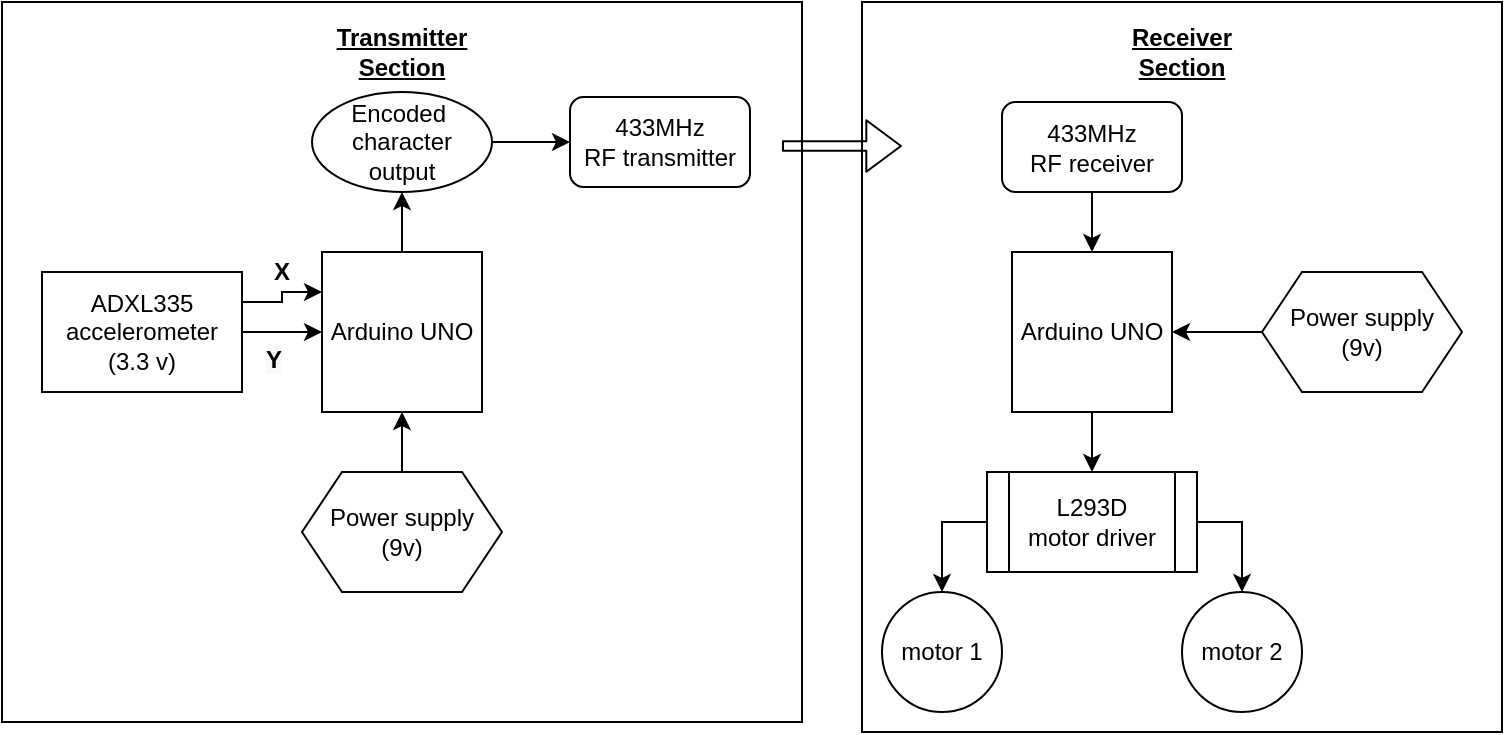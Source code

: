 <mxfile version="14.5.7" type="device"><diagram id="h8nvF5YB8zcJRpdYgav2" name="Page-1"><mxGraphModel dx="1038" dy="580" grid="1" gridSize="10" guides="1" tooltips="1" connect="1" arrows="1" fold="1" page="1" pageScale="1" pageWidth="827" pageHeight="1169" math="0" shadow="0"><root><mxCell id="0"/><mxCell id="1" parent="0"/><mxCell id="nfiE1i5NFEflr0sUgtQT-1" value="" style="group" vertex="1" connectable="0" parent="1"><mxGeometry x="39" y="150" width="750" height="365" as="geometry"/></mxCell><mxCell id="7jnGrT1jsWdNOq1kXLV2-32" value="" style="rounded=0;whiteSpace=wrap;html=1;" parent="nfiE1i5NFEflr0sUgtQT-1" vertex="1"><mxGeometry x="430" width="320" height="365" as="geometry"/></mxCell><mxCell id="7jnGrT1jsWdNOq1kXLV2-30" value="" style="rounded=0;whiteSpace=wrap;html=1;" parent="nfiE1i5NFEflr0sUgtQT-1" vertex="1"><mxGeometry width="400" height="360" as="geometry"/></mxCell><mxCell id="7jnGrT1jsWdNOq1kXLV2-1" value="Arduino UNO" style="whiteSpace=wrap;html=1;aspect=fixed;" parent="nfiE1i5NFEflr0sUgtQT-1" vertex="1"><mxGeometry x="160" y="125" width="80" height="80" as="geometry"/></mxCell><mxCell id="7jnGrT1jsWdNOq1kXLV2-3" style="edgeStyle=orthogonalEdgeStyle;rounded=0;orthogonalLoop=1;jettySize=auto;html=1;exitX=1;exitY=0.25;exitDx=0;exitDy=0;entryX=0;entryY=0.25;entryDx=0;entryDy=0;" parent="nfiE1i5NFEflr0sUgtQT-1" source="7jnGrT1jsWdNOq1kXLV2-2" target="7jnGrT1jsWdNOq1kXLV2-1" edge="1"><mxGeometry relative="1" as="geometry"/></mxCell><mxCell id="7jnGrT1jsWdNOq1kXLV2-4" style="edgeStyle=orthogonalEdgeStyle;rounded=0;orthogonalLoop=1;jettySize=auto;html=1;exitX=1;exitY=0.5;exitDx=0;exitDy=0;entryX=0;entryY=0.5;entryDx=0;entryDy=0;" parent="nfiE1i5NFEflr0sUgtQT-1" source="7jnGrT1jsWdNOq1kXLV2-2" target="7jnGrT1jsWdNOq1kXLV2-1" edge="1"><mxGeometry relative="1" as="geometry"/></mxCell><mxCell id="7jnGrT1jsWdNOq1kXLV2-2" value="ADXL335&lt;br&gt;accelerometer&lt;br&gt;(3.3 v)" style="rounded=0;whiteSpace=wrap;html=1;" parent="nfiE1i5NFEflr0sUgtQT-1" vertex="1"><mxGeometry x="20" y="135" width="100" height="60" as="geometry"/></mxCell><mxCell id="7jnGrT1jsWdNOq1kXLV2-6" value="&lt;b&gt;X&lt;/b&gt;" style="text;html=1;strokeColor=none;fillColor=none;align=center;verticalAlign=middle;whiteSpace=wrap;rounded=0;" parent="nfiE1i5NFEflr0sUgtQT-1" vertex="1"><mxGeometry x="120" y="125" width="40" height="20" as="geometry"/></mxCell><mxCell id="7jnGrT1jsWdNOq1kXLV2-7" value="&lt;b style=&quot;color: rgb(0 , 0 , 0) ; font-family: &amp;#34;helvetica&amp;#34; ; font-size: 12px ; font-style: normal ; letter-spacing: normal ; text-align: center ; text-indent: 0px ; text-transform: none ; word-spacing: 0px ; background-color: rgb(248 , 249 , 250)&quot;&gt;Y&lt;/b&gt;" style="text;whiteSpace=wrap;html=1;" parent="nfiE1i5NFEflr0sUgtQT-1" vertex="1"><mxGeometry x="130" y="165" width="30" height="30" as="geometry"/></mxCell><mxCell id="7jnGrT1jsWdNOq1kXLV2-9" style="edgeStyle=orthogonalEdgeStyle;rounded=0;orthogonalLoop=1;jettySize=auto;html=1;exitX=0.5;exitY=0;exitDx=0;exitDy=0;entryX=0.5;entryY=1;entryDx=0;entryDy=0;" parent="nfiE1i5NFEflr0sUgtQT-1" source="7jnGrT1jsWdNOq1kXLV2-8" target="7jnGrT1jsWdNOq1kXLV2-1" edge="1"><mxGeometry relative="1" as="geometry"/></mxCell><mxCell id="7jnGrT1jsWdNOq1kXLV2-8" value="Power supply&lt;br&gt;(9v)" style="shape=hexagon;perimeter=hexagonPerimeter2;whiteSpace=wrap;html=1;fixedSize=1;" parent="nfiE1i5NFEflr0sUgtQT-1" vertex="1"><mxGeometry x="150" y="235" width="100" height="60" as="geometry"/></mxCell><mxCell id="7jnGrT1jsWdNOq1kXLV2-11" value="Encoded&amp;nbsp;&lt;br&gt;character &lt;br&gt;output" style="ellipse;whiteSpace=wrap;html=1;" parent="nfiE1i5NFEflr0sUgtQT-1" vertex="1"><mxGeometry x="155" y="45" width="90" height="50" as="geometry"/></mxCell><mxCell id="7jnGrT1jsWdNOq1kXLV2-12" style="edgeStyle=orthogonalEdgeStyle;rounded=0;orthogonalLoop=1;jettySize=auto;html=1;exitX=0.5;exitY=0;exitDx=0;exitDy=0;entryX=0.5;entryY=1;entryDx=0;entryDy=0;" parent="nfiE1i5NFEflr0sUgtQT-1" source="7jnGrT1jsWdNOq1kXLV2-1" target="7jnGrT1jsWdNOq1kXLV2-11" edge="1"><mxGeometry relative="1" as="geometry"/></mxCell><mxCell id="7jnGrT1jsWdNOq1kXLV2-13" value="433MHz&lt;br&gt;RF transmitter" style="rounded=1;whiteSpace=wrap;html=1;" parent="nfiE1i5NFEflr0sUgtQT-1" vertex="1"><mxGeometry x="284" y="47.5" width="90" height="45" as="geometry"/></mxCell><mxCell id="7jnGrT1jsWdNOq1kXLV2-14" style="edgeStyle=orthogonalEdgeStyle;rounded=0;orthogonalLoop=1;jettySize=auto;html=1;exitX=1;exitY=0.5;exitDx=0;exitDy=0;entryX=0;entryY=0.5;entryDx=0;entryDy=0;" parent="nfiE1i5NFEflr0sUgtQT-1" source="7jnGrT1jsWdNOq1kXLV2-11" target="7jnGrT1jsWdNOq1kXLV2-13" edge="1"><mxGeometry relative="1" as="geometry"/></mxCell><mxCell id="7jnGrT1jsWdNOq1kXLV2-16" value="" style="shape=flexArrow;endArrow=classic;html=1;width=4.706;endSize=5.447;" parent="nfiE1i5NFEflr0sUgtQT-1" edge="1"><mxGeometry width="50" height="50" relative="1" as="geometry"><mxPoint x="390" y="72.0" as="sourcePoint"/><mxPoint x="450" y="72.0" as="targetPoint"/></mxGeometry></mxCell><mxCell id="7jnGrT1jsWdNOq1kXLV2-19" value="433MHz&lt;br&gt;RF receiver" style="rounded=1;whiteSpace=wrap;html=1;" parent="nfiE1i5NFEflr0sUgtQT-1" vertex="1"><mxGeometry x="500" y="50" width="90" height="45" as="geometry"/></mxCell><mxCell id="7jnGrT1jsWdNOq1kXLV2-20" value="Arduino UNO" style="whiteSpace=wrap;html=1;aspect=fixed;" parent="nfiE1i5NFEflr0sUgtQT-1" vertex="1"><mxGeometry x="505" y="125" width="80" height="80" as="geometry"/></mxCell><mxCell id="7jnGrT1jsWdNOq1kXLV2-21" style="edgeStyle=orthogonalEdgeStyle;rounded=0;orthogonalLoop=1;jettySize=auto;html=1;exitX=0.5;exitY=1;exitDx=0;exitDy=0;entryX=0.5;entryY=0;entryDx=0;entryDy=0;" parent="nfiE1i5NFEflr0sUgtQT-1" source="7jnGrT1jsWdNOq1kXLV2-19" target="7jnGrT1jsWdNOq1kXLV2-20" edge="1"><mxGeometry relative="1" as="geometry"/></mxCell><mxCell id="7jnGrT1jsWdNOq1kXLV2-23" style="edgeStyle=orthogonalEdgeStyle;rounded=0;orthogonalLoop=1;jettySize=auto;html=1;exitX=0;exitY=0.5;exitDx=0;exitDy=0;entryX=1;entryY=0.5;entryDx=0;entryDy=0;" parent="nfiE1i5NFEflr0sUgtQT-1" source="7jnGrT1jsWdNOq1kXLV2-22" target="7jnGrT1jsWdNOq1kXLV2-20" edge="1"><mxGeometry relative="1" as="geometry"/></mxCell><mxCell id="7jnGrT1jsWdNOq1kXLV2-22" value="Power supply&lt;br&gt;(9v)" style="shape=hexagon;perimeter=hexagonPerimeter2;whiteSpace=wrap;html=1;fixedSize=1;" parent="nfiE1i5NFEflr0sUgtQT-1" vertex="1"><mxGeometry x="630" y="135" width="100" height="60" as="geometry"/></mxCell><mxCell id="7jnGrT1jsWdNOq1kXLV2-24" value="L293D&lt;br&gt;motor driver" style="shape=process;whiteSpace=wrap;html=1;backgroundOutline=1;" parent="nfiE1i5NFEflr0sUgtQT-1" vertex="1"><mxGeometry x="492.5" y="235" width="105" height="50" as="geometry"/></mxCell><mxCell id="7jnGrT1jsWdNOq1kXLV2-25" style="edgeStyle=orthogonalEdgeStyle;rounded=0;orthogonalLoop=1;jettySize=auto;html=1;exitX=0.5;exitY=1;exitDx=0;exitDy=0;entryX=0.5;entryY=0;entryDx=0;entryDy=0;" parent="nfiE1i5NFEflr0sUgtQT-1" source="7jnGrT1jsWdNOq1kXLV2-20" target="7jnGrT1jsWdNOq1kXLV2-24" edge="1"><mxGeometry relative="1" as="geometry"/></mxCell><mxCell id="7jnGrT1jsWdNOq1kXLV2-26" value="motor 1" style="ellipse;whiteSpace=wrap;html=1;aspect=fixed;" parent="nfiE1i5NFEflr0sUgtQT-1" vertex="1"><mxGeometry x="440" y="295" width="60" height="60" as="geometry"/></mxCell><mxCell id="7jnGrT1jsWdNOq1kXLV2-28" style="edgeStyle=orthogonalEdgeStyle;rounded=0;orthogonalLoop=1;jettySize=auto;html=1;exitX=0;exitY=0.5;exitDx=0;exitDy=0;entryX=0.5;entryY=0;entryDx=0;entryDy=0;" parent="nfiE1i5NFEflr0sUgtQT-1" source="7jnGrT1jsWdNOq1kXLV2-24" target="7jnGrT1jsWdNOq1kXLV2-26" edge="1"><mxGeometry relative="1" as="geometry"/></mxCell><mxCell id="7jnGrT1jsWdNOq1kXLV2-27" value="motor 2" style="ellipse;whiteSpace=wrap;html=1;aspect=fixed;" parent="nfiE1i5NFEflr0sUgtQT-1" vertex="1"><mxGeometry x="590" y="295" width="60" height="60" as="geometry"/></mxCell><mxCell id="7jnGrT1jsWdNOq1kXLV2-29" style="edgeStyle=orthogonalEdgeStyle;rounded=0;orthogonalLoop=1;jettySize=auto;html=1;exitX=1;exitY=0.5;exitDx=0;exitDy=0;entryX=0.5;entryY=0;entryDx=0;entryDy=0;" parent="nfiE1i5NFEflr0sUgtQT-1" source="7jnGrT1jsWdNOq1kXLV2-24" target="7jnGrT1jsWdNOq1kXLV2-27" edge="1"><mxGeometry relative="1" as="geometry"/></mxCell><mxCell id="7jnGrT1jsWdNOq1kXLV2-31" value="&lt;b&gt;&lt;u&gt;Transmitter Section&lt;/u&gt;&lt;/b&gt;" style="text;html=1;strokeColor=none;fillColor=none;align=center;verticalAlign=middle;whiteSpace=wrap;rounded=0;" parent="nfiE1i5NFEflr0sUgtQT-1" vertex="1"><mxGeometry x="160" y="15" width="80" height="20" as="geometry"/></mxCell><mxCell id="7jnGrT1jsWdNOq1kXLV2-33" value="&lt;b&gt;&lt;u&gt;Receiver&lt;br&gt;Section&lt;/u&gt;&lt;/b&gt;" style="text;html=1;strokeColor=none;fillColor=none;align=center;verticalAlign=middle;whiteSpace=wrap;rounded=0;" parent="nfiE1i5NFEflr0sUgtQT-1" vertex="1"><mxGeometry x="570" y="15" width="40" height="20" as="geometry"/></mxCell></root></mxGraphModel></diagram></mxfile>